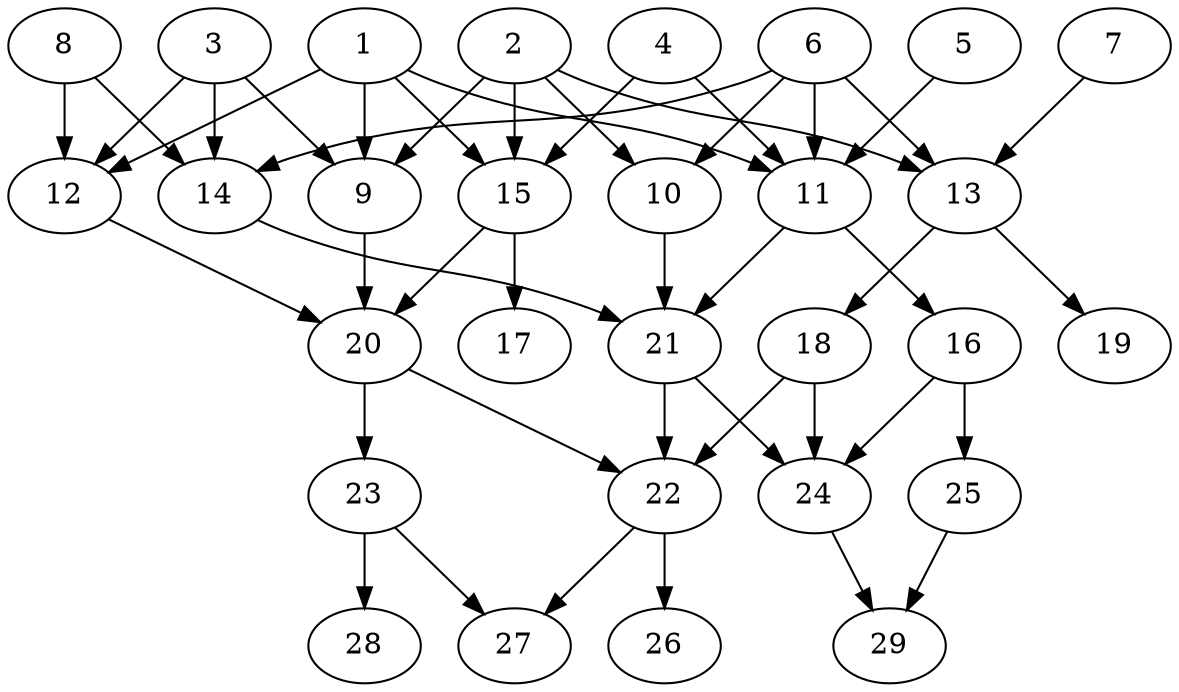 // DAG (tier=2-normal, mode=data, n=29, ccr=0.444, fat=0.642, density=0.501, regular=0.443, jump=0.170, mindata=2097152, maxdata=16777216)
// DAG automatically generated by daggen at Sun Aug 24 16:33:34 2025
// /home/ermia/Project/Environments/daggen/bin/daggen --dot --ccr 0.444 --fat 0.642 --regular 0.443 --density 0.501 --jump 0.170 --mindata 2097152 --maxdata 16777216 -n 29 
digraph G {
  1 [size="366245333357058588672", alpha="0.10", expect_size="183122666678529294336"]
  1 -> 9 [size ="409516483018752"]
  1 -> 11 [size ="409516483018752"]
  1 -> 12 [size ="409516483018752"]
  1 -> 15 [size ="409516483018752"]
  2 [size="10869937576343444", alpha="0.01", expect_size="5434968788171722"]
  2 -> 9 [size ="1098999218044928"]
  2 -> 10 [size ="1098999218044928"]
  2 -> 13 [size ="1098999218044928"]
  2 -> 15 [size ="1098999218044928"]
  3 [size="5828462864243746816", alpha="0.07", expect_size="2914231432121873408"]
  3 -> 9 [size ="1939379270451200"]
  3 -> 12 [size ="1939379270451200"]
  3 -> 14 [size ="1939379270451200"]
  4 [size="211674637094879232000", alpha="0.18", expect_size="105837318547439616000"]
  4 -> 11 [size ="284142285619200"]
  4 -> 15 [size ="284142285619200"]
  5 [size="2055653505986841280512", alpha="0.19", expect_size="1027826752993420640256"]
  5 -> 11 [size ="1293371427520512"]
  6 [size="2644599823573030400", alpha="0.15", expect_size="1322299911786515200"]
  6 -> 10 [size ="1476729075924992"]
  6 -> 11 [size ="1476729075924992"]
  6 -> 13 [size ="1476729075924992"]
  6 -> 14 [size ="1476729075924992"]
  7 [size="579488236265291392", alpha="0.13", expect_size="289744118132645696"]
  7 -> 13 [size ="250077826252800"]
  8 [size="5084219982107578", alpha="0.10", expect_size="2542109991053789"]
  8 -> 12 [size ="152519120519168"]
  8 -> 14 [size ="152519120519168"]
  9 [size="9178668881581608", alpha="0.03", expect_size="4589334440790804"]
  9 -> 20 [size ="709857439121408"]
  10 [size="90862250154334576", alpha="0.01", expect_size="45431125077167288"]
  10 -> 21 [size ="120749280985088"]
  11 [size="5057617336132662", alpha="0.08", expect_size="2528808668066331"]
  11 -> 16 [size ="142115233333248"]
  11 -> 21 [size ="142115233333248"]
  12 [size="11316106319206982", alpha="0.04", expect_size="5658053159603491"]
  12 -> 20 [size ="653013949612032"]
  13 [size="56516982201425112", alpha="0.18", expect_size="28258491100712556"]
  13 -> 18 [size ="99440647995392"]
  13 -> 19 [size ="99440647995392"]
  14 [size="1417489180421783552000", alpha="0.17", expect_size="708744590210891776000"]
  14 -> 21 [size ="1009492636467200"]
  15 [size="57319699594239200", alpha="0.15", expect_size="28659849797119600"]
  15 -> 17 [size ="900172137627648"]
  15 -> 20 [size ="900172137627648"]
  16 [size="647843337469952000000", alpha="0.19", expect_size="323921668734976000000"]
  16 -> 24 [size ="598967582720000"]
  16 -> 25 [size ="598967582720000"]
  17 [size="34023113304982996", alpha="0.19", expect_size="17011556652491498"]
  18 [size="547902474587476066304", alpha="0.11", expect_size="273951237293738033152"]
  18 -> 22 [size ="535663631925248"]
  18 -> 24 [size ="535663631925248"]
  19 [size="2470694538203409416192", alpha="0.05", expect_size="1235347269101704708096"]
  20 [size="844920391341141888", alpha="0.13", expect_size="422460195670570944"]
  20 -> 22 [size ="789772419203072"]
  20 -> 23 [size ="789772419203072"]
  21 [size="18067404889328148", alpha="0.20", expect_size="9033702444664074"]
  21 -> 22 [size ="433417095217152"]
  21 -> 24 [size ="433417095217152"]
  22 [size="8530497572357267", alpha="0.20", expect_size="4265248786178633"]
  22 -> 26 [size ="510101219704832"]
  22 -> 27 [size ="510101219704832"]
  23 [size="181378008104168384", alpha="0.12", expect_size="90689004052084192"]
  23 -> 27 [size ="147834150060032"]
  23 -> 28 [size ="147834150060032"]
  24 [size="4770323584913438", alpha="0.17", expect_size="2385161792456719"]
  24 -> 29 [size ="78035025920000"]
  25 [size="394727404518391232", alpha="0.12", expect_size="197363702259195616"]
  25 -> 29 [size ="201739445731328"]
  26 [size="4795549878314979328", alpha="0.14", expect_size="2397774939157489664"]
  27 [size="89962010139166304", alpha="0.13", expect_size="44981005069583152"]
  28 [size="526386767041921024000", alpha="0.15", expect_size="263193383520960512000"]
  29 [size="10101004622253522944", alpha="0.08", expect_size="5050502311126761472"]
}